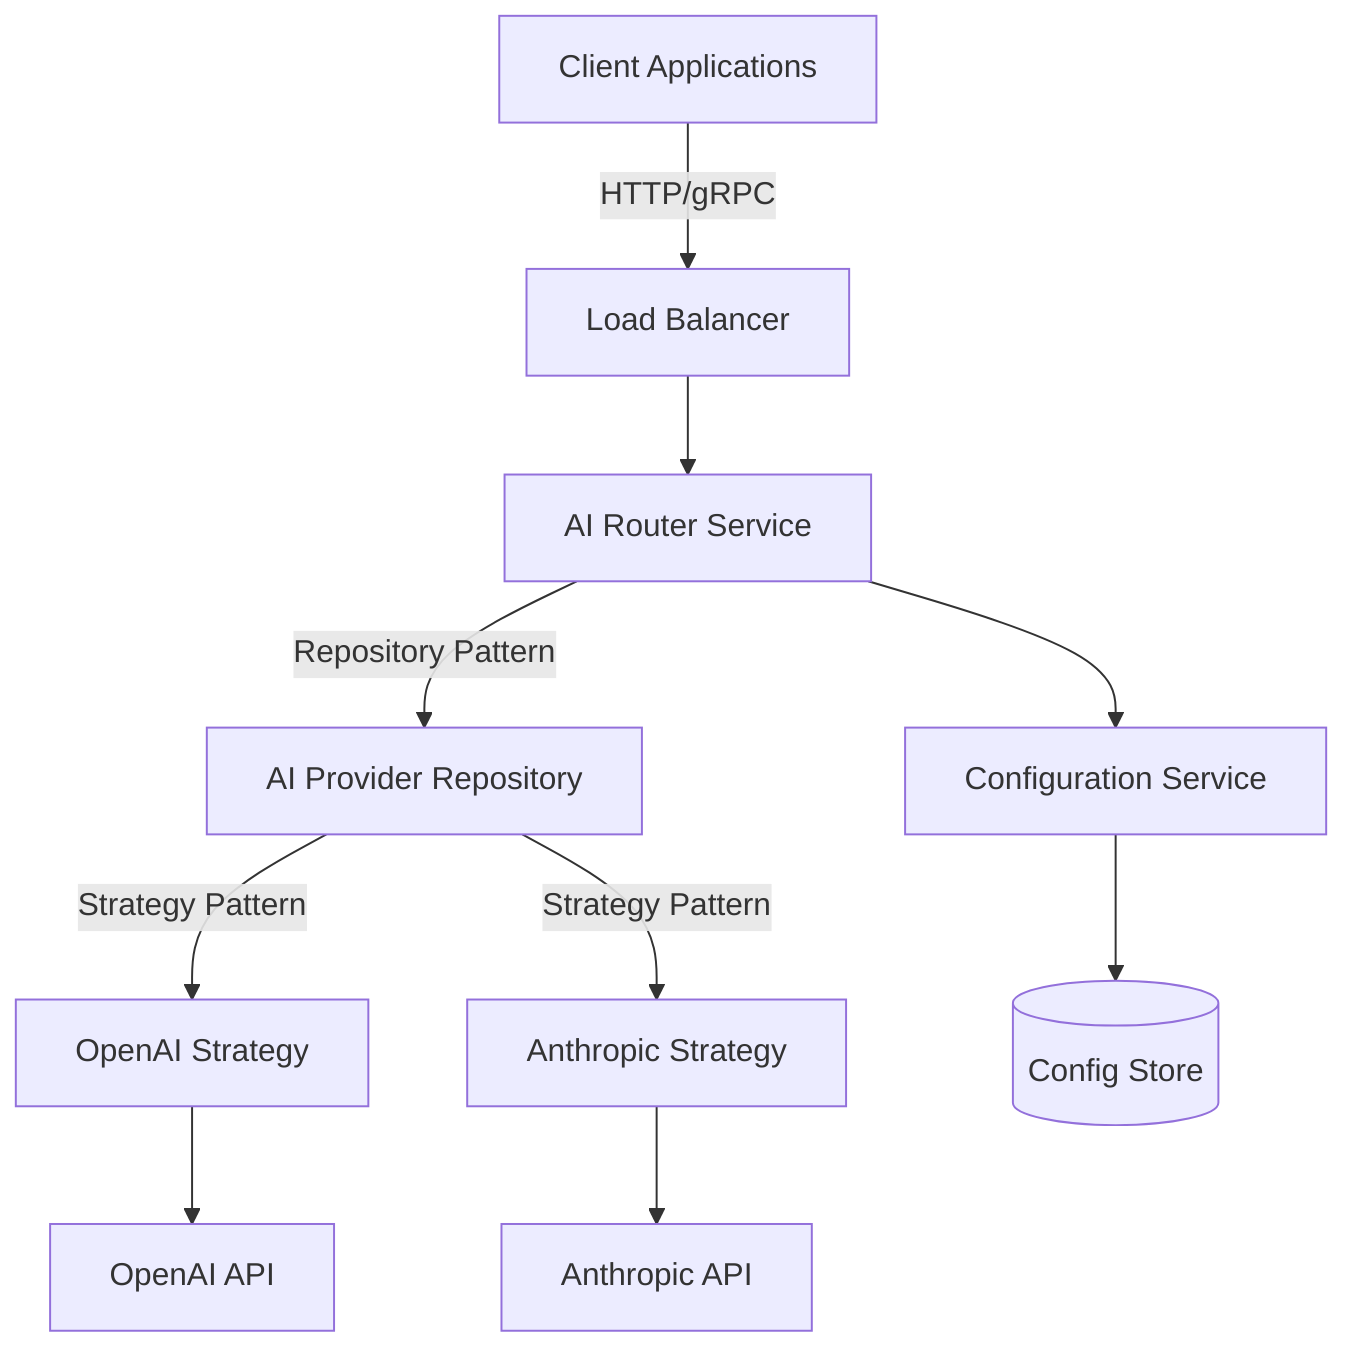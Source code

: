 graph TD
    A[Client Applications] -->|HTTP/gRPC| B[Load Balancer]
    B --> C[AI Router Service]
    C -->|Repository Pattern| D[AI Provider Repository]
    D -->|Strategy Pattern| E[OpenAI Strategy]
    D -->|Strategy Pattern| F[Anthropic Strategy]
    E --> G[OpenAI API]
    F --> H[Anthropic API]
    C --> I[Configuration Service]
    I --> J[(Config Store)]